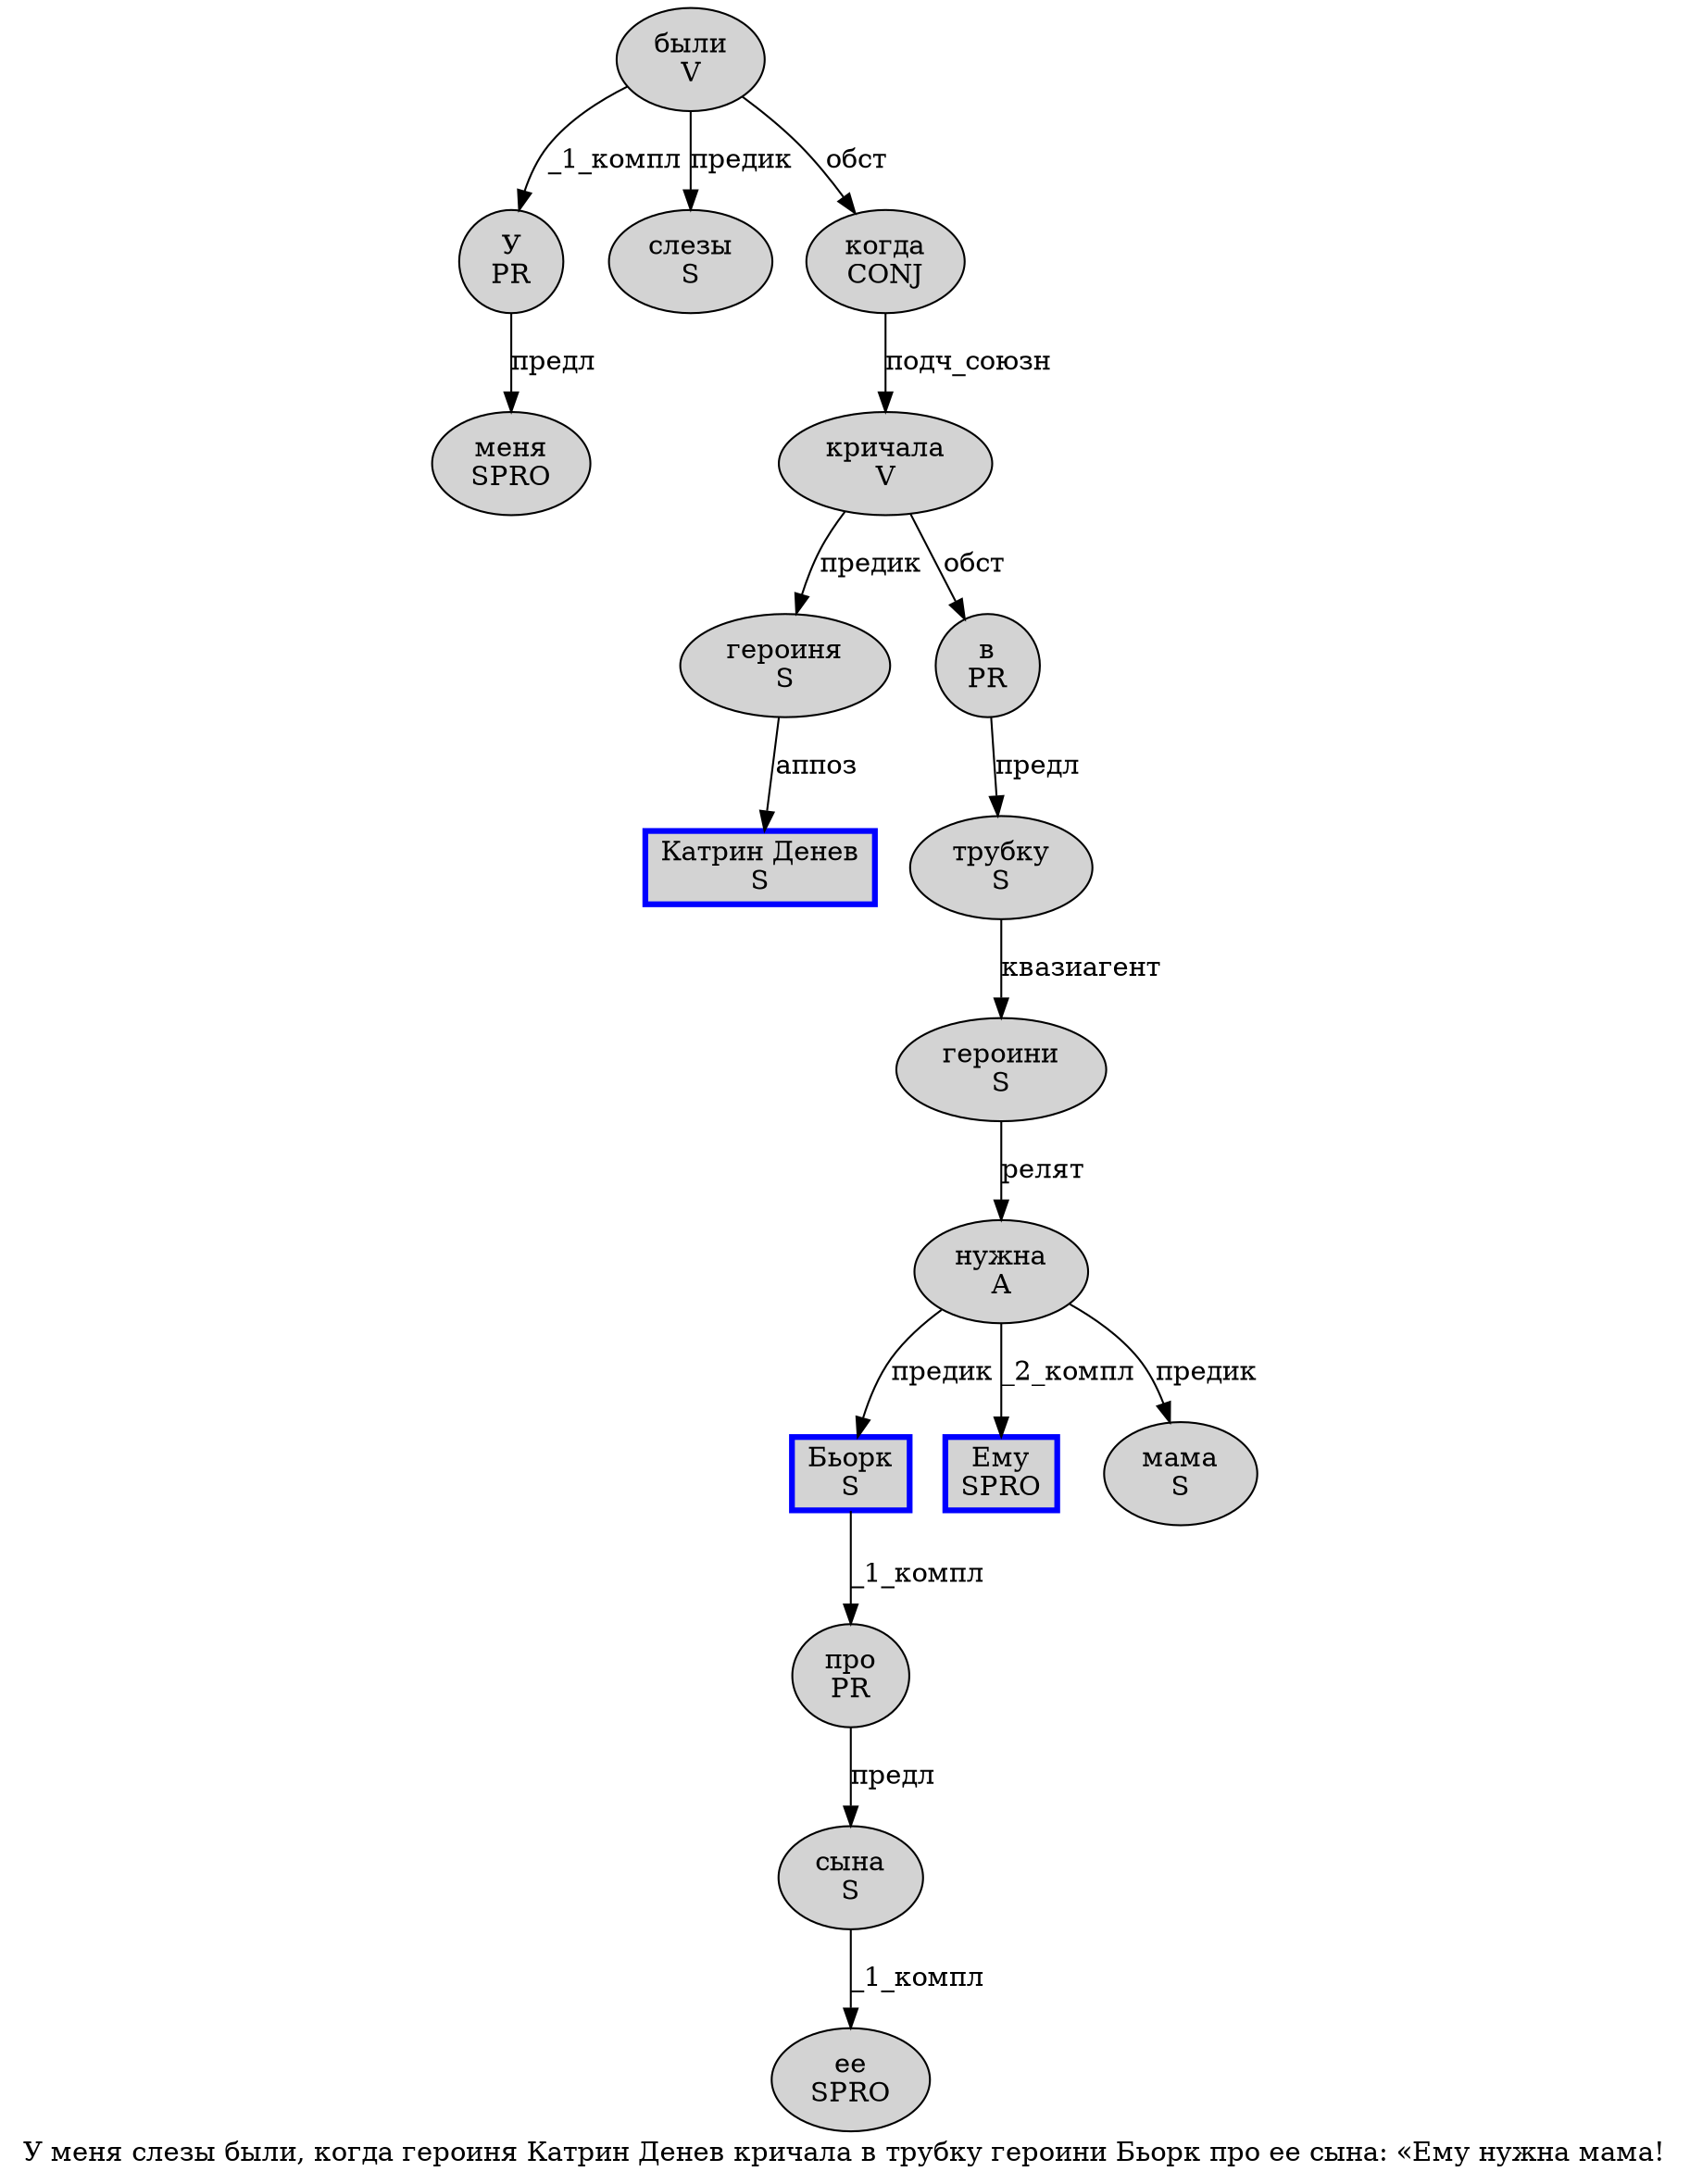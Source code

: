 digraph SENTENCE_745 {
	graph [label="У меня слезы были, когда героиня Катрин Денев кричала в трубку героини Бьорк про ее сына: «Ему нужна мама!"]
	node [style=filled]
		0 [label="У
PR" color="" fillcolor=lightgray penwidth=1 shape=ellipse]
		1 [label="меня
SPRO" color="" fillcolor=lightgray penwidth=1 shape=ellipse]
		2 [label="слезы
S" color="" fillcolor=lightgray penwidth=1 shape=ellipse]
		3 [label="были
V" color="" fillcolor=lightgray penwidth=1 shape=ellipse]
		5 [label="когда
CONJ" color="" fillcolor=lightgray penwidth=1 shape=ellipse]
		6 [label="героиня
S" color="" fillcolor=lightgray penwidth=1 shape=ellipse]
		7 [label="Катрин Денев
S" color=blue fillcolor=lightgray penwidth=3 shape=box]
		8 [label="кричала
V" color="" fillcolor=lightgray penwidth=1 shape=ellipse]
		9 [label="в
PR" color="" fillcolor=lightgray penwidth=1 shape=ellipse]
		10 [label="трубку
S" color="" fillcolor=lightgray penwidth=1 shape=ellipse]
		11 [label="героини
S" color="" fillcolor=lightgray penwidth=1 shape=ellipse]
		12 [label="Бьорк
S" color=blue fillcolor=lightgray penwidth=3 shape=box]
		13 [label="про
PR" color="" fillcolor=lightgray penwidth=1 shape=ellipse]
		14 [label="ее
SPRO" color="" fillcolor=lightgray penwidth=1 shape=ellipse]
		15 [label="сына
S" color="" fillcolor=lightgray penwidth=1 shape=ellipse]
		18 [label="Ему
SPRO" color=blue fillcolor=lightgray penwidth=3 shape=box]
		19 [label="нужна
A" color="" fillcolor=lightgray penwidth=1 shape=ellipse]
		20 [label="мама
S" color="" fillcolor=lightgray penwidth=1 shape=ellipse]
			8 -> 6 [label="предик"]
			8 -> 9 [label="обст"]
			12 -> 13 [label="_1_компл"]
			13 -> 15 [label="предл"]
			11 -> 19 [label="релят"]
			3 -> 0 [label="_1_компл"]
			3 -> 2 [label="предик"]
			3 -> 5 [label="обст"]
			6 -> 7 [label="аппоз"]
			19 -> 12 [label="предик"]
			19 -> 18 [label="_2_компл"]
			19 -> 20 [label="предик"]
			9 -> 10 [label="предл"]
			15 -> 14 [label="_1_компл"]
			5 -> 8 [label="подч_союзн"]
			10 -> 11 [label="квазиагент"]
			0 -> 1 [label="предл"]
}